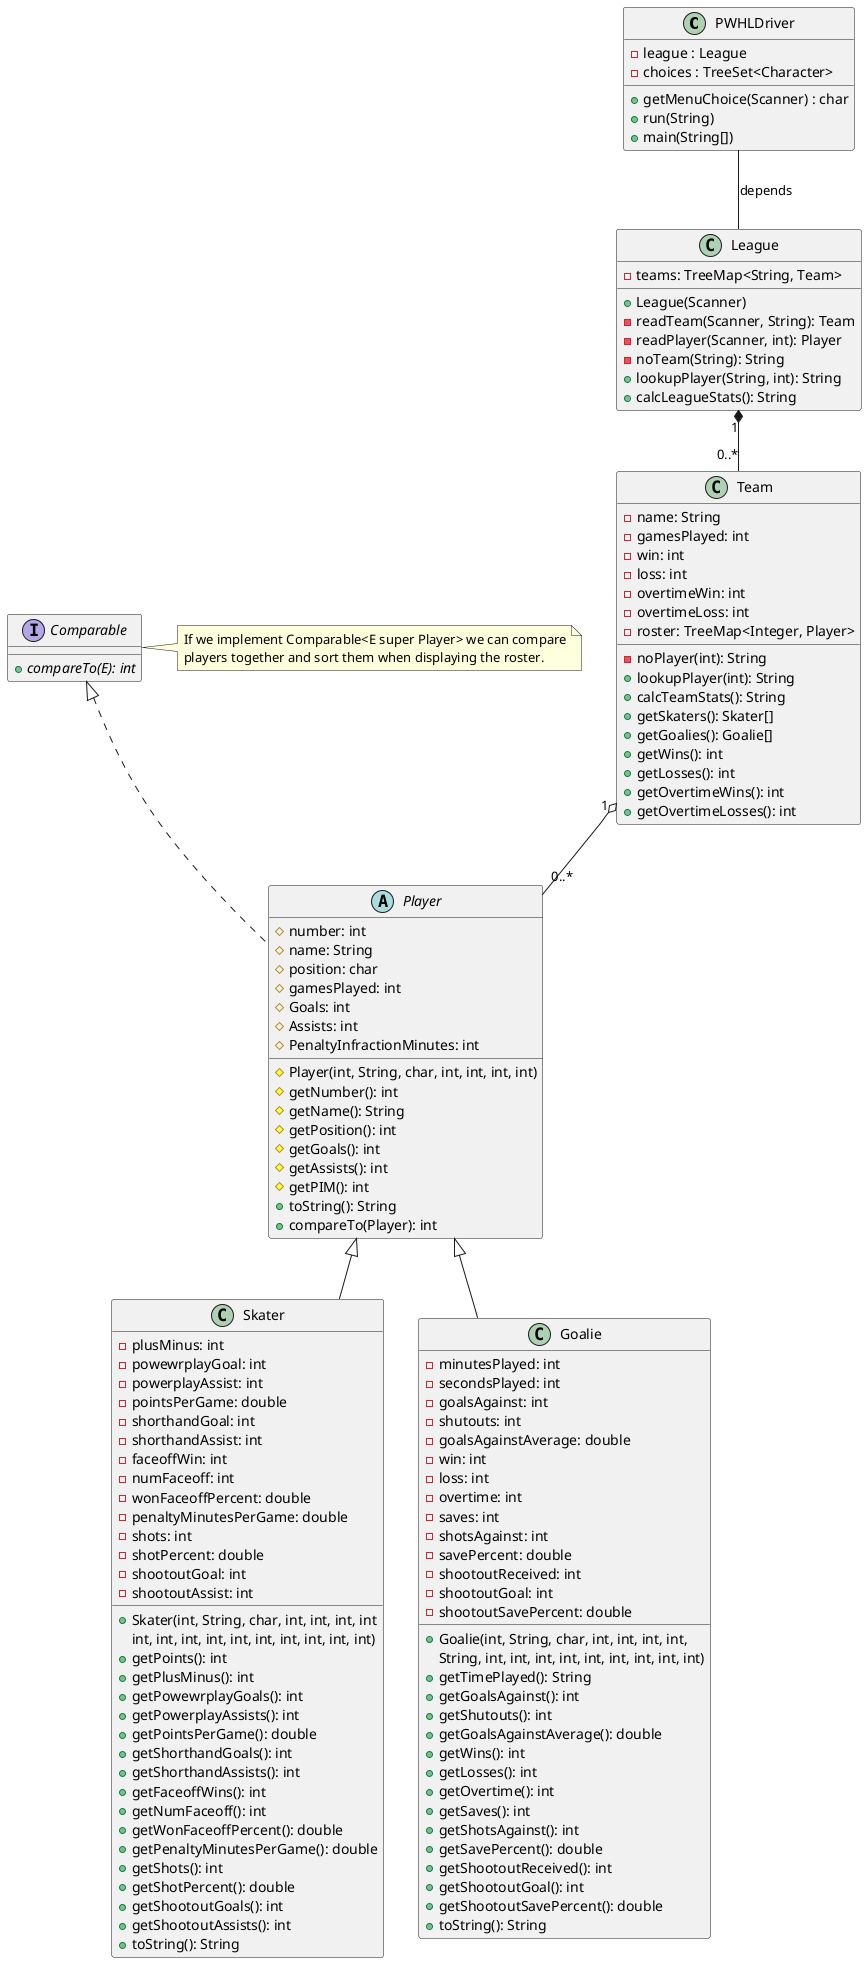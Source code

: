 @startuml
class PWHLDriver {
    - league : League
    - choices : TreeSet<Character>
    + getMenuChoice(Scanner) : char
    + run(String)
    + main(String[])
}
class League {
    - teams: TreeMap<String, Team>
    + League(Scanner)
    - readTeam(Scanner, String): Team
    - readPlayer(Scanner, int): Player
    - noTeam(String): String
    + lookupPlayer(String, int): String
    + calcLeagueStats(): String
}
class Team{
    - name: String
    - gamesPlayed: int
    - win: int
    - loss: int
    - overtimeWin: int
    - overtimeLoss: int
    - roster: TreeMap<Integer, Player>
    - noPlayer(int): String
    + lookupPlayer(int): String
    + calcTeamStats(): String
    + getSkaters(): Skater[]
    + getGoalies(): Goalie[]
    + getWins(): int
    + getLosses(): int
    + getOvertimeWins(): int
    + getOvertimeLosses(): int
}
abstract class Player implements Comparable{
    # number: int
    # name: String
    # position: char
    # gamesPlayed: int
    # Goals: int
    # Assists: int
    # PenaltyInfractionMinutes: int
    # Player(int, String, char, int, int, int, int)
    # getNumber(): int
    # getName(): String
    # getPosition(): int
    # getGoals(): int
    # getAssists(): int
    # getPIM(): int
    + toString(): String
    + compareTo(Player): int
}
class Skater extends Player{
    - plusMinus: int
    - powewrplayGoal: int
    - powerplayAssist: int
    - pointsPerGame: double
    - shorthandGoal: int
    - shorthandAssist: int
    - faceoffWin: int
    - numFaceoff: int
    - wonFaceoffPercent: double
    - penaltyMinutesPerGame: double
    - shots: int
    - shotPercent: double
    - shootoutGoal: int
    - shootoutAssist: int
    + Skater(int, String, char, int, int, int, int
             int, int, int, int, int, int, int, int, int, int)
    + getPoints(): int
    + getPlusMinus(): int
    + getPowewrplayGoals(): int
    + getPowerplayAssists(): int
    + getPointsPerGame(): double
    + getShorthandGoals(): int
    + getShorthandAssists(): int
    + getFaceoffWins(): int
    + getNumFaceoff(): int
    + getWonFaceoffPercent(): double
    + getPenaltyMinutesPerGame(): double
    + getShots(): int
    + getShotPercent(): double
    + getShootoutGoals(): int
    + getShootoutAssists(): int
    + toString(): String
}
class Goalie extends Player{
    - minutesPlayed: int
    - secondsPlayed: int
    - goalsAgainst: int
    - shutouts: int
    - goalsAgainstAverage: double
    - win: int
    - loss: int
    - overtime: int
    - saves: int
    - shotsAgainst: int
    - savePercent: double
    - shootoutReceived: int
    - shootoutGoal: int
    - shootoutSavePercent: double
    + Goalie(int, String, char, int, int, int, int,
             String, int, int, int, int, int, int, int, int, int)
    + getTimePlayed(): String
    + getGoalsAgainst(): int
    + getShutouts(): int
    + getGoalsAgainstAverage(): double
    + getWins(): int
    + getLosses(): int
    + getOvertime(): int
    + getSaves(): int
    + getShotsAgainst(): int
    + getSavePercent(): double
    + getShootoutReceived(): int
    + getShootoutGoal(): int
    + getShootoutSavePercent(): double
    + toString(): String
}
interface Comparable{
    {abstract} +compareTo(E): int
}
PWHLDriver -- League : depends
League "1" *-- "0..*" Team
Team "1" o-- "0..*" Player

note right of Comparable
    If we implement Comparable<E super Player> we can compare
    players together and sort them when displaying the roster.
end note
@enduml
